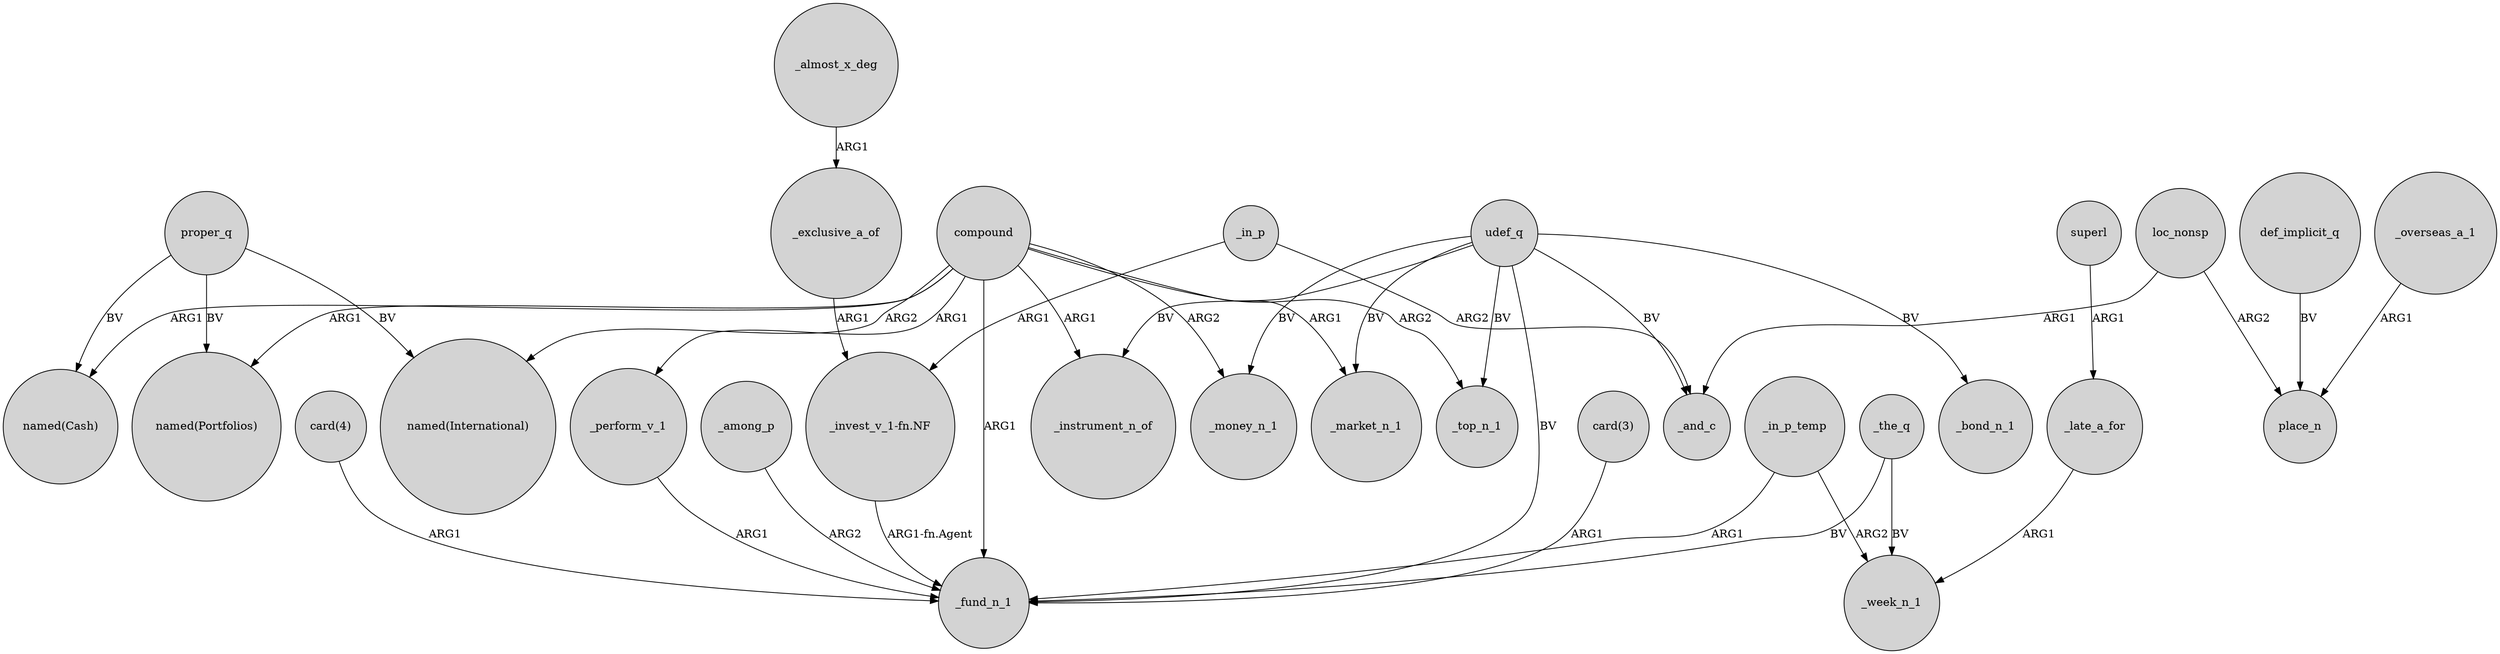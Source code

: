 digraph {
	node [shape=circle style=filled]
	loc_nonsp -> _and_c [label=ARG1]
	compound -> "named(Cash)" [label=ARG1]
	udef_q -> _money_n_1 [label=BV]
	_in_p_temp -> _fund_n_1 [label=ARG1]
	_in_p -> "_invest_v_1-fn.NF" [label=ARG1]
	_in_p_temp -> _week_n_1 [label=ARG2]
	superl -> _late_a_for [label=ARG1]
	udef_q -> _instrument_n_of [label=BV]
	def_implicit_q -> place_n [label=BV]
	udef_q -> _market_n_1 [label=BV]
	compound -> "named(Portfolios)" [label=ARG1]
	_the_q -> _fund_n_1 [label=BV]
	"_invest_v_1-fn.NF" -> _fund_n_1 [label="ARG1-fn.Agent"]
	compound -> _top_n_1 [label=ARG2]
	_exclusive_a_of -> "_invest_v_1-fn.NF" [label=ARG1]
	udef_q -> _bond_n_1 [label=BV]
	udef_q -> _top_n_1 [label=BV]
	_almost_x_deg -> _exclusive_a_of [label=ARG1]
	compound -> _money_n_1 [label=ARG2]
	compound -> _perform_v_1 [label=ARG1]
	_the_q -> _week_n_1 [label=BV]
	compound -> "named(International)" [label=ARG2]
	udef_q -> _fund_n_1 [label=BV]
	_among_p -> _fund_n_1 [label=ARG2]
	"card(3)" -> _fund_n_1 [label=ARG1]
	"card(4)" -> _fund_n_1 [label=ARG1]
	proper_q -> "named(Cash)" [label=BV]
	loc_nonsp -> place_n [label=ARG2]
	compound -> _market_n_1 [label=ARG1]
	_overseas_a_1 -> place_n [label=ARG1]
	udef_q -> _and_c [label=BV]
	_perform_v_1 -> _fund_n_1 [label=ARG1]
	_late_a_for -> _week_n_1 [label=ARG1]
	_in_p -> _and_c [label=ARG2]
	proper_q -> "named(Portfolios)" [label=BV]
	compound -> _instrument_n_of [label=ARG1]
	compound -> _fund_n_1 [label=ARG1]
	proper_q -> "named(International)" [label=BV]
}
